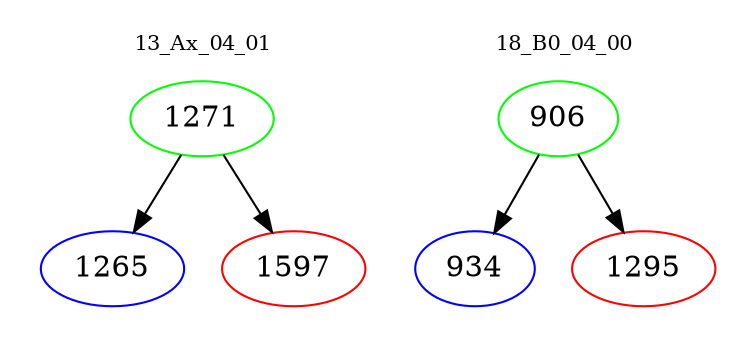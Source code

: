 digraph{
subgraph cluster_0 {
color = white
label = "13_Ax_04_01";
fontsize=10;
T0_1271 [label="1271", color="green"]
T0_1271 -> T0_1265 [color="black"]
T0_1265 [label="1265", color="blue"]
T0_1271 -> T0_1597 [color="black"]
T0_1597 [label="1597", color="red"]
}
subgraph cluster_1 {
color = white
label = "18_B0_04_00";
fontsize=10;
T1_906 [label="906", color="green"]
T1_906 -> T1_934 [color="black"]
T1_934 [label="934", color="blue"]
T1_906 -> T1_1295 [color="black"]
T1_1295 [label="1295", color="red"]
}
}
